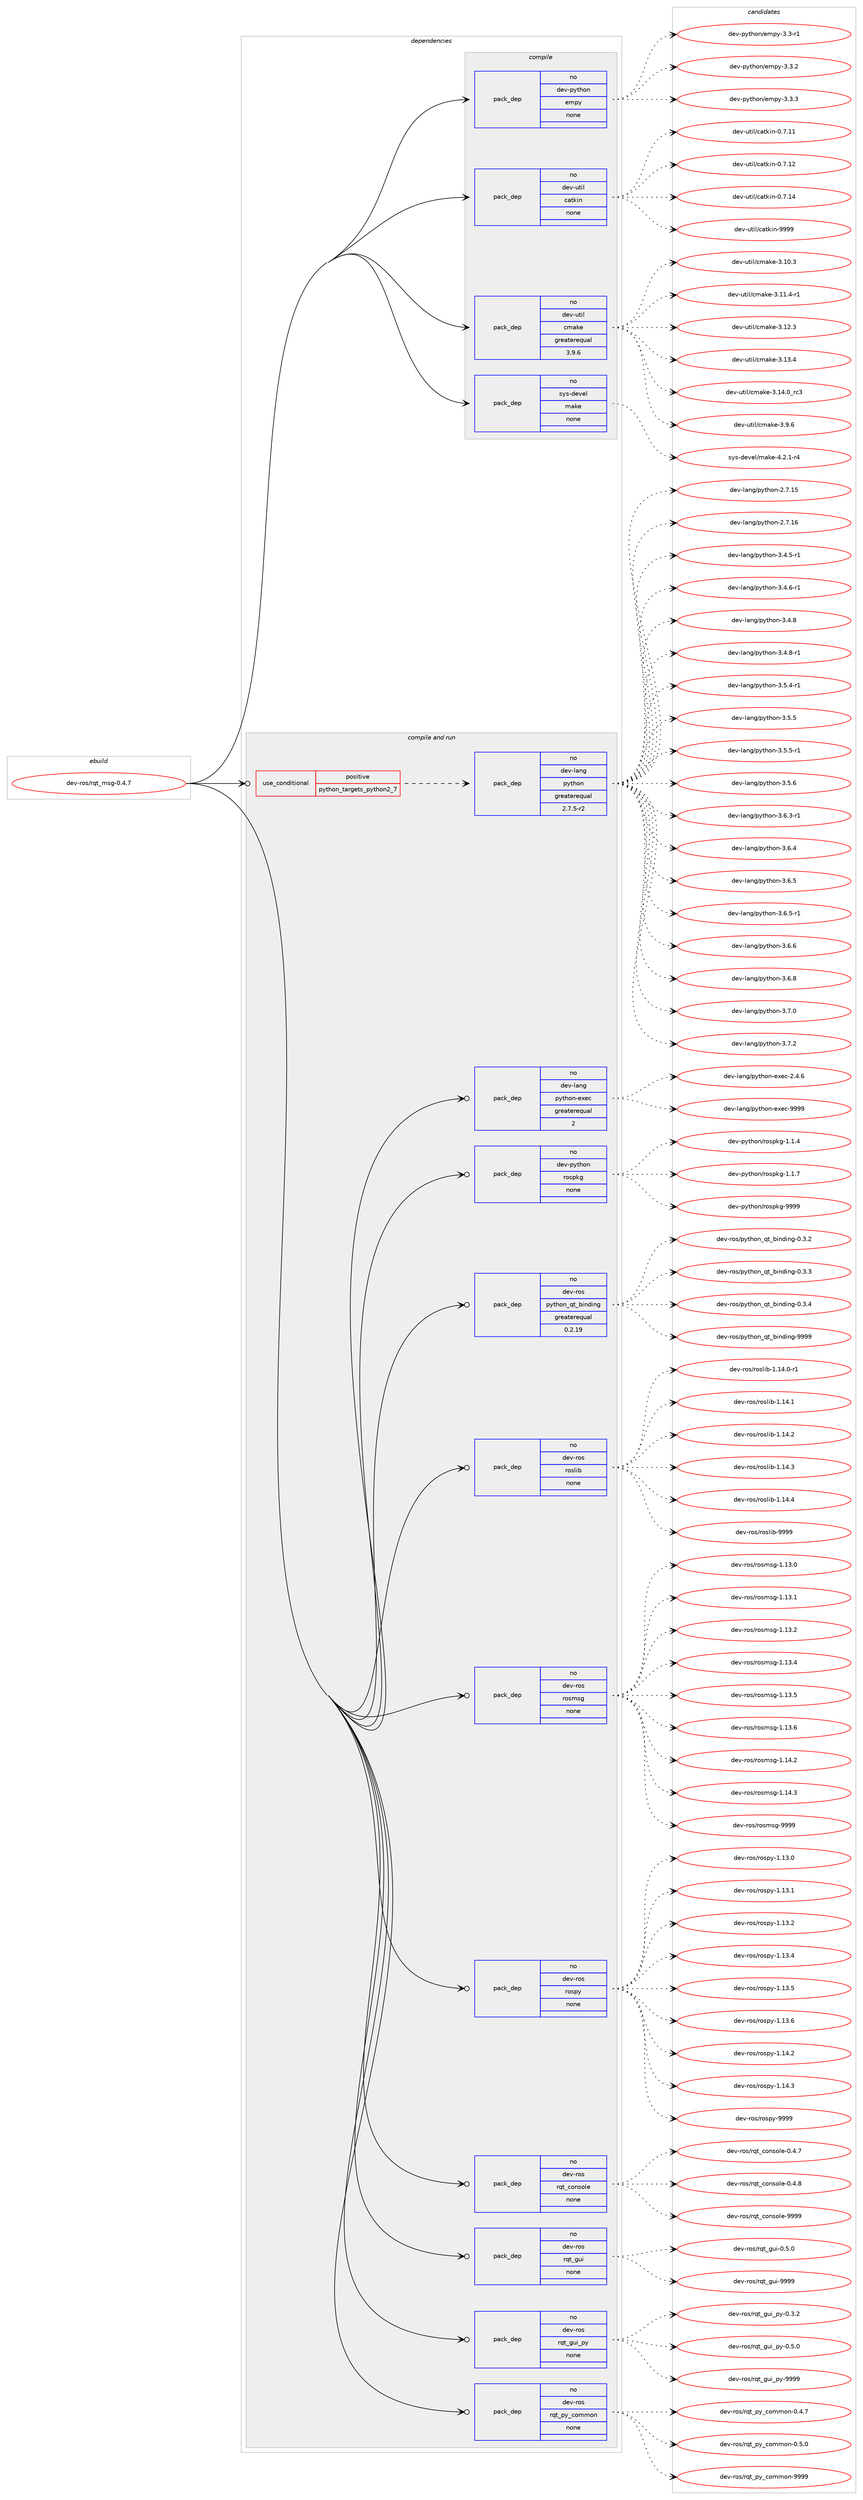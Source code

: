 digraph prolog {

# *************
# Graph options
# *************

newrank=true;
concentrate=true;
compound=true;
graph [rankdir=LR,fontname=Helvetica,fontsize=10,ranksep=1.5];#, ranksep=2.5, nodesep=0.2];
edge  [arrowhead=vee];
node  [fontname=Helvetica,fontsize=10];

# **********
# The ebuild
# **********

subgraph cluster_leftcol {
color=gray;
rank=same;
label=<<i>ebuild</i>>;
id [label="dev-ros/rqt_msg-0.4.7", color=red, width=4, href="../dev-ros/rqt_msg-0.4.7.svg"];
}

# ****************
# The dependencies
# ****************

subgraph cluster_midcol {
color=gray;
label=<<i>dependencies</i>>;
subgraph cluster_compile {
fillcolor="#eeeeee";
style=filled;
label=<<i>compile</i>>;
subgraph pack1055608 {
dependency1469509 [label=<<TABLE BORDER="0" CELLBORDER="1" CELLSPACING="0" CELLPADDING="4" WIDTH="220"><TR><TD ROWSPAN="6" CELLPADDING="30">pack_dep</TD></TR><TR><TD WIDTH="110">no</TD></TR><TR><TD>dev-python</TD></TR><TR><TD>empy</TD></TR><TR><TD>none</TD></TR><TR><TD></TD></TR></TABLE>>, shape=none, color=blue];
}
id:e -> dependency1469509:w [weight=20,style="solid",arrowhead="vee"];
subgraph pack1055609 {
dependency1469510 [label=<<TABLE BORDER="0" CELLBORDER="1" CELLSPACING="0" CELLPADDING="4" WIDTH="220"><TR><TD ROWSPAN="6" CELLPADDING="30">pack_dep</TD></TR><TR><TD WIDTH="110">no</TD></TR><TR><TD>dev-util</TD></TR><TR><TD>catkin</TD></TR><TR><TD>none</TD></TR><TR><TD></TD></TR></TABLE>>, shape=none, color=blue];
}
id:e -> dependency1469510:w [weight=20,style="solid",arrowhead="vee"];
subgraph pack1055610 {
dependency1469511 [label=<<TABLE BORDER="0" CELLBORDER="1" CELLSPACING="0" CELLPADDING="4" WIDTH="220"><TR><TD ROWSPAN="6" CELLPADDING="30">pack_dep</TD></TR><TR><TD WIDTH="110">no</TD></TR><TR><TD>dev-util</TD></TR><TR><TD>cmake</TD></TR><TR><TD>greaterequal</TD></TR><TR><TD>3.9.6</TD></TR></TABLE>>, shape=none, color=blue];
}
id:e -> dependency1469511:w [weight=20,style="solid",arrowhead="vee"];
subgraph pack1055611 {
dependency1469512 [label=<<TABLE BORDER="0" CELLBORDER="1" CELLSPACING="0" CELLPADDING="4" WIDTH="220"><TR><TD ROWSPAN="6" CELLPADDING="30">pack_dep</TD></TR><TR><TD WIDTH="110">no</TD></TR><TR><TD>sys-devel</TD></TR><TR><TD>make</TD></TR><TR><TD>none</TD></TR><TR><TD></TD></TR></TABLE>>, shape=none, color=blue];
}
id:e -> dependency1469512:w [weight=20,style="solid",arrowhead="vee"];
}
subgraph cluster_compileandrun {
fillcolor="#eeeeee";
style=filled;
label=<<i>compile and run</i>>;
subgraph cond390511 {
dependency1469513 [label=<<TABLE BORDER="0" CELLBORDER="1" CELLSPACING="0" CELLPADDING="4"><TR><TD ROWSPAN="3" CELLPADDING="10">use_conditional</TD></TR><TR><TD>positive</TD></TR><TR><TD>python_targets_python2_7</TD></TR></TABLE>>, shape=none, color=red];
subgraph pack1055612 {
dependency1469514 [label=<<TABLE BORDER="0" CELLBORDER="1" CELLSPACING="0" CELLPADDING="4" WIDTH="220"><TR><TD ROWSPAN="6" CELLPADDING="30">pack_dep</TD></TR><TR><TD WIDTH="110">no</TD></TR><TR><TD>dev-lang</TD></TR><TR><TD>python</TD></TR><TR><TD>greaterequal</TD></TR><TR><TD>2.7.5-r2</TD></TR></TABLE>>, shape=none, color=blue];
}
dependency1469513:e -> dependency1469514:w [weight=20,style="dashed",arrowhead="vee"];
}
id:e -> dependency1469513:w [weight=20,style="solid",arrowhead="odotvee"];
subgraph pack1055613 {
dependency1469515 [label=<<TABLE BORDER="0" CELLBORDER="1" CELLSPACING="0" CELLPADDING="4" WIDTH="220"><TR><TD ROWSPAN="6" CELLPADDING="30">pack_dep</TD></TR><TR><TD WIDTH="110">no</TD></TR><TR><TD>dev-lang</TD></TR><TR><TD>python-exec</TD></TR><TR><TD>greaterequal</TD></TR><TR><TD>2</TD></TR></TABLE>>, shape=none, color=blue];
}
id:e -> dependency1469515:w [weight=20,style="solid",arrowhead="odotvee"];
subgraph pack1055614 {
dependency1469516 [label=<<TABLE BORDER="0" CELLBORDER="1" CELLSPACING="0" CELLPADDING="4" WIDTH="220"><TR><TD ROWSPAN="6" CELLPADDING="30">pack_dep</TD></TR><TR><TD WIDTH="110">no</TD></TR><TR><TD>dev-python</TD></TR><TR><TD>rospkg</TD></TR><TR><TD>none</TD></TR><TR><TD></TD></TR></TABLE>>, shape=none, color=blue];
}
id:e -> dependency1469516:w [weight=20,style="solid",arrowhead="odotvee"];
subgraph pack1055615 {
dependency1469517 [label=<<TABLE BORDER="0" CELLBORDER="1" CELLSPACING="0" CELLPADDING="4" WIDTH="220"><TR><TD ROWSPAN="6" CELLPADDING="30">pack_dep</TD></TR><TR><TD WIDTH="110">no</TD></TR><TR><TD>dev-ros</TD></TR><TR><TD>python_qt_binding</TD></TR><TR><TD>greaterequal</TD></TR><TR><TD>0.2.19</TD></TR></TABLE>>, shape=none, color=blue];
}
id:e -> dependency1469517:w [weight=20,style="solid",arrowhead="odotvee"];
subgraph pack1055616 {
dependency1469518 [label=<<TABLE BORDER="0" CELLBORDER="1" CELLSPACING="0" CELLPADDING="4" WIDTH="220"><TR><TD ROWSPAN="6" CELLPADDING="30">pack_dep</TD></TR><TR><TD WIDTH="110">no</TD></TR><TR><TD>dev-ros</TD></TR><TR><TD>roslib</TD></TR><TR><TD>none</TD></TR><TR><TD></TD></TR></TABLE>>, shape=none, color=blue];
}
id:e -> dependency1469518:w [weight=20,style="solid",arrowhead="odotvee"];
subgraph pack1055617 {
dependency1469519 [label=<<TABLE BORDER="0" CELLBORDER="1" CELLSPACING="0" CELLPADDING="4" WIDTH="220"><TR><TD ROWSPAN="6" CELLPADDING="30">pack_dep</TD></TR><TR><TD WIDTH="110">no</TD></TR><TR><TD>dev-ros</TD></TR><TR><TD>rosmsg</TD></TR><TR><TD>none</TD></TR><TR><TD></TD></TR></TABLE>>, shape=none, color=blue];
}
id:e -> dependency1469519:w [weight=20,style="solid",arrowhead="odotvee"];
subgraph pack1055618 {
dependency1469520 [label=<<TABLE BORDER="0" CELLBORDER="1" CELLSPACING="0" CELLPADDING="4" WIDTH="220"><TR><TD ROWSPAN="6" CELLPADDING="30">pack_dep</TD></TR><TR><TD WIDTH="110">no</TD></TR><TR><TD>dev-ros</TD></TR><TR><TD>rospy</TD></TR><TR><TD>none</TD></TR><TR><TD></TD></TR></TABLE>>, shape=none, color=blue];
}
id:e -> dependency1469520:w [weight=20,style="solid",arrowhead="odotvee"];
subgraph pack1055619 {
dependency1469521 [label=<<TABLE BORDER="0" CELLBORDER="1" CELLSPACING="0" CELLPADDING="4" WIDTH="220"><TR><TD ROWSPAN="6" CELLPADDING="30">pack_dep</TD></TR><TR><TD WIDTH="110">no</TD></TR><TR><TD>dev-ros</TD></TR><TR><TD>rqt_console</TD></TR><TR><TD>none</TD></TR><TR><TD></TD></TR></TABLE>>, shape=none, color=blue];
}
id:e -> dependency1469521:w [weight=20,style="solid",arrowhead="odotvee"];
subgraph pack1055620 {
dependency1469522 [label=<<TABLE BORDER="0" CELLBORDER="1" CELLSPACING="0" CELLPADDING="4" WIDTH="220"><TR><TD ROWSPAN="6" CELLPADDING="30">pack_dep</TD></TR><TR><TD WIDTH="110">no</TD></TR><TR><TD>dev-ros</TD></TR><TR><TD>rqt_gui</TD></TR><TR><TD>none</TD></TR><TR><TD></TD></TR></TABLE>>, shape=none, color=blue];
}
id:e -> dependency1469522:w [weight=20,style="solid",arrowhead="odotvee"];
subgraph pack1055621 {
dependency1469523 [label=<<TABLE BORDER="0" CELLBORDER="1" CELLSPACING="0" CELLPADDING="4" WIDTH="220"><TR><TD ROWSPAN="6" CELLPADDING="30">pack_dep</TD></TR><TR><TD WIDTH="110">no</TD></TR><TR><TD>dev-ros</TD></TR><TR><TD>rqt_gui_py</TD></TR><TR><TD>none</TD></TR><TR><TD></TD></TR></TABLE>>, shape=none, color=blue];
}
id:e -> dependency1469523:w [weight=20,style="solid",arrowhead="odotvee"];
subgraph pack1055622 {
dependency1469524 [label=<<TABLE BORDER="0" CELLBORDER="1" CELLSPACING="0" CELLPADDING="4" WIDTH="220"><TR><TD ROWSPAN="6" CELLPADDING="30">pack_dep</TD></TR><TR><TD WIDTH="110">no</TD></TR><TR><TD>dev-ros</TD></TR><TR><TD>rqt_py_common</TD></TR><TR><TD>none</TD></TR><TR><TD></TD></TR></TABLE>>, shape=none, color=blue];
}
id:e -> dependency1469524:w [weight=20,style="solid",arrowhead="odotvee"];
}
subgraph cluster_run {
fillcolor="#eeeeee";
style=filled;
label=<<i>run</i>>;
}
}

# **************
# The candidates
# **************

subgraph cluster_choices {
rank=same;
color=gray;
label=<<i>candidates</i>>;

subgraph choice1055608 {
color=black;
nodesep=1;
choice1001011184511212111610411111047101109112121455146514511449 [label="dev-python/empy-3.3-r1", color=red, width=4,href="../dev-python/empy-3.3-r1.svg"];
choice1001011184511212111610411111047101109112121455146514650 [label="dev-python/empy-3.3.2", color=red, width=4,href="../dev-python/empy-3.3.2.svg"];
choice1001011184511212111610411111047101109112121455146514651 [label="dev-python/empy-3.3.3", color=red, width=4,href="../dev-python/empy-3.3.3.svg"];
dependency1469509:e -> choice1001011184511212111610411111047101109112121455146514511449:w [style=dotted,weight="100"];
dependency1469509:e -> choice1001011184511212111610411111047101109112121455146514650:w [style=dotted,weight="100"];
dependency1469509:e -> choice1001011184511212111610411111047101109112121455146514651:w [style=dotted,weight="100"];
}
subgraph choice1055609 {
color=black;
nodesep=1;
choice1001011184511711610510847999711610710511045484655464949 [label="dev-util/catkin-0.7.11", color=red, width=4,href="../dev-util/catkin-0.7.11.svg"];
choice1001011184511711610510847999711610710511045484655464950 [label="dev-util/catkin-0.7.12", color=red, width=4,href="../dev-util/catkin-0.7.12.svg"];
choice1001011184511711610510847999711610710511045484655464952 [label="dev-util/catkin-0.7.14", color=red, width=4,href="../dev-util/catkin-0.7.14.svg"];
choice100101118451171161051084799971161071051104557575757 [label="dev-util/catkin-9999", color=red, width=4,href="../dev-util/catkin-9999.svg"];
dependency1469510:e -> choice1001011184511711610510847999711610710511045484655464949:w [style=dotted,weight="100"];
dependency1469510:e -> choice1001011184511711610510847999711610710511045484655464950:w [style=dotted,weight="100"];
dependency1469510:e -> choice1001011184511711610510847999711610710511045484655464952:w [style=dotted,weight="100"];
dependency1469510:e -> choice100101118451171161051084799971161071051104557575757:w [style=dotted,weight="100"];
}
subgraph choice1055610 {
color=black;
nodesep=1;
choice1001011184511711610510847991099710710145514649484651 [label="dev-util/cmake-3.10.3", color=red, width=4,href="../dev-util/cmake-3.10.3.svg"];
choice10010111845117116105108479910997107101455146494946524511449 [label="dev-util/cmake-3.11.4-r1", color=red, width=4,href="../dev-util/cmake-3.11.4-r1.svg"];
choice1001011184511711610510847991099710710145514649504651 [label="dev-util/cmake-3.12.3", color=red, width=4,href="../dev-util/cmake-3.12.3.svg"];
choice1001011184511711610510847991099710710145514649514652 [label="dev-util/cmake-3.13.4", color=red, width=4,href="../dev-util/cmake-3.13.4.svg"];
choice1001011184511711610510847991099710710145514649524648951149951 [label="dev-util/cmake-3.14.0_rc3", color=red, width=4,href="../dev-util/cmake-3.14.0_rc3.svg"];
choice10010111845117116105108479910997107101455146574654 [label="dev-util/cmake-3.9.6", color=red, width=4,href="../dev-util/cmake-3.9.6.svg"];
dependency1469511:e -> choice1001011184511711610510847991099710710145514649484651:w [style=dotted,weight="100"];
dependency1469511:e -> choice10010111845117116105108479910997107101455146494946524511449:w [style=dotted,weight="100"];
dependency1469511:e -> choice1001011184511711610510847991099710710145514649504651:w [style=dotted,weight="100"];
dependency1469511:e -> choice1001011184511711610510847991099710710145514649514652:w [style=dotted,weight="100"];
dependency1469511:e -> choice1001011184511711610510847991099710710145514649524648951149951:w [style=dotted,weight="100"];
dependency1469511:e -> choice10010111845117116105108479910997107101455146574654:w [style=dotted,weight="100"];
}
subgraph choice1055611 {
color=black;
nodesep=1;
choice1151211154510010111810110847109971071014552465046494511452 [label="sys-devel/make-4.2.1-r4", color=red, width=4,href="../sys-devel/make-4.2.1-r4.svg"];
dependency1469512:e -> choice1151211154510010111810110847109971071014552465046494511452:w [style=dotted,weight="100"];
}
subgraph choice1055612 {
color=black;
nodesep=1;
choice10010111845108971101034711212111610411111045504655464953 [label="dev-lang/python-2.7.15", color=red, width=4,href="../dev-lang/python-2.7.15.svg"];
choice10010111845108971101034711212111610411111045504655464954 [label="dev-lang/python-2.7.16", color=red, width=4,href="../dev-lang/python-2.7.16.svg"];
choice1001011184510897110103471121211161041111104551465246534511449 [label="dev-lang/python-3.4.5-r1", color=red, width=4,href="../dev-lang/python-3.4.5-r1.svg"];
choice1001011184510897110103471121211161041111104551465246544511449 [label="dev-lang/python-3.4.6-r1", color=red, width=4,href="../dev-lang/python-3.4.6-r1.svg"];
choice100101118451089711010347112121116104111110455146524656 [label="dev-lang/python-3.4.8", color=red, width=4,href="../dev-lang/python-3.4.8.svg"];
choice1001011184510897110103471121211161041111104551465246564511449 [label="dev-lang/python-3.4.8-r1", color=red, width=4,href="../dev-lang/python-3.4.8-r1.svg"];
choice1001011184510897110103471121211161041111104551465346524511449 [label="dev-lang/python-3.5.4-r1", color=red, width=4,href="../dev-lang/python-3.5.4-r1.svg"];
choice100101118451089711010347112121116104111110455146534653 [label="dev-lang/python-3.5.5", color=red, width=4,href="../dev-lang/python-3.5.5.svg"];
choice1001011184510897110103471121211161041111104551465346534511449 [label="dev-lang/python-3.5.5-r1", color=red, width=4,href="../dev-lang/python-3.5.5-r1.svg"];
choice100101118451089711010347112121116104111110455146534654 [label="dev-lang/python-3.5.6", color=red, width=4,href="../dev-lang/python-3.5.6.svg"];
choice1001011184510897110103471121211161041111104551465446514511449 [label="dev-lang/python-3.6.3-r1", color=red, width=4,href="../dev-lang/python-3.6.3-r1.svg"];
choice100101118451089711010347112121116104111110455146544652 [label="dev-lang/python-3.6.4", color=red, width=4,href="../dev-lang/python-3.6.4.svg"];
choice100101118451089711010347112121116104111110455146544653 [label="dev-lang/python-3.6.5", color=red, width=4,href="../dev-lang/python-3.6.5.svg"];
choice1001011184510897110103471121211161041111104551465446534511449 [label="dev-lang/python-3.6.5-r1", color=red, width=4,href="../dev-lang/python-3.6.5-r1.svg"];
choice100101118451089711010347112121116104111110455146544654 [label="dev-lang/python-3.6.6", color=red, width=4,href="../dev-lang/python-3.6.6.svg"];
choice100101118451089711010347112121116104111110455146544656 [label="dev-lang/python-3.6.8", color=red, width=4,href="../dev-lang/python-3.6.8.svg"];
choice100101118451089711010347112121116104111110455146554648 [label="dev-lang/python-3.7.0", color=red, width=4,href="../dev-lang/python-3.7.0.svg"];
choice100101118451089711010347112121116104111110455146554650 [label="dev-lang/python-3.7.2", color=red, width=4,href="../dev-lang/python-3.7.2.svg"];
dependency1469514:e -> choice10010111845108971101034711212111610411111045504655464953:w [style=dotted,weight="100"];
dependency1469514:e -> choice10010111845108971101034711212111610411111045504655464954:w [style=dotted,weight="100"];
dependency1469514:e -> choice1001011184510897110103471121211161041111104551465246534511449:w [style=dotted,weight="100"];
dependency1469514:e -> choice1001011184510897110103471121211161041111104551465246544511449:w [style=dotted,weight="100"];
dependency1469514:e -> choice100101118451089711010347112121116104111110455146524656:w [style=dotted,weight="100"];
dependency1469514:e -> choice1001011184510897110103471121211161041111104551465246564511449:w [style=dotted,weight="100"];
dependency1469514:e -> choice1001011184510897110103471121211161041111104551465346524511449:w [style=dotted,weight="100"];
dependency1469514:e -> choice100101118451089711010347112121116104111110455146534653:w [style=dotted,weight="100"];
dependency1469514:e -> choice1001011184510897110103471121211161041111104551465346534511449:w [style=dotted,weight="100"];
dependency1469514:e -> choice100101118451089711010347112121116104111110455146534654:w [style=dotted,weight="100"];
dependency1469514:e -> choice1001011184510897110103471121211161041111104551465446514511449:w [style=dotted,weight="100"];
dependency1469514:e -> choice100101118451089711010347112121116104111110455146544652:w [style=dotted,weight="100"];
dependency1469514:e -> choice100101118451089711010347112121116104111110455146544653:w [style=dotted,weight="100"];
dependency1469514:e -> choice1001011184510897110103471121211161041111104551465446534511449:w [style=dotted,weight="100"];
dependency1469514:e -> choice100101118451089711010347112121116104111110455146544654:w [style=dotted,weight="100"];
dependency1469514:e -> choice100101118451089711010347112121116104111110455146544656:w [style=dotted,weight="100"];
dependency1469514:e -> choice100101118451089711010347112121116104111110455146554648:w [style=dotted,weight="100"];
dependency1469514:e -> choice100101118451089711010347112121116104111110455146554650:w [style=dotted,weight="100"];
}
subgraph choice1055613 {
color=black;
nodesep=1;
choice1001011184510897110103471121211161041111104510112010199455046524654 [label="dev-lang/python-exec-2.4.6", color=red, width=4,href="../dev-lang/python-exec-2.4.6.svg"];
choice10010111845108971101034711212111610411111045101120101994557575757 [label="dev-lang/python-exec-9999", color=red, width=4,href="../dev-lang/python-exec-9999.svg"];
dependency1469515:e -> choice1001011184510897110103471121211161041111104510112010199455046524654:w [style=dotted,weight="100"];
dependency1469515:e -> choice10010111845108971101034711212111610411111045101120101994557575757:w [style=dotted,weight="100"];
}
subgraph choice1055614 {
color=black;
nodesep=1;
choice1001011184511212111610411111047114111115112107103454946494652 [label="dev-python/rospkg-1.1.4", color=red, width=4,href="../dev-python/rospkg-1.1.4.svg"];
choice1001011184511212111610411111047114111115112107103454946494655 [label="dev-python/rospkg-1.1.7", color=red, width=4,href="../dev-python/rospkg-1.1.7.svg"];
choice10010111845112121116104111110471141111151121071034557575757 [label="dev-python/rospkg-9999", color=red, width=4,href="../dev-python/rospkg-9999.svg"];
dependency1469516:e -> choice1001011184511212111610411111047114111115112107103454946494652:w [style=dotted,weight="100"];
dependency1469516:e -> choice1001011184511212111610411111047114111115112107103454946494655:w [style=dotted,weight="100"];
dependency1469516:e -> choice10010111845112121116104111110471141111151121071034557575757:w [style=dotted,weight="100"];
}
subgraph choice1055615 {
color=black;
nodesep=1;
choice1001011184511411111547112121116104111110951131169598105110100105110103454846514650 [label="dev-ros/python_qt_binding-0.3.2", color=red, width=4,href="../dev-ros/python_qt_binding-0.3.2.svg"];
choice1001011184511411111547112121116104111110951131169598105110100105110103454846514651 [label="dev-ros/python_qt_binding-0.3.3", color=red, width=4,href="../dev-ros/python_qt_binding-0.3.3.svg"];
choice1001011184511411111547112121116104111110951131169598105110100105110103454846514652 [label="dev-ros/python_qt_binding-0.3.4", color=red, width=4,href="../dev-ros/python_qt_binding-0.3.4.svg"];
choice10010111845114111115471121211161041111109511311695981051101001051101034557575757 [label="dev-ros/python_qt_binding-9999", color=red, width=4,href="../dev-ros/python_qt_binding-9999.svg"];
dependency1469517:e -> choice1001011184511411111547112121116104111110951131169598105110100105110103454846514650:w [style=dotted,weight="100"];
dependency1469517:e -> choice1001011184511411111547112121116104111110951131169598105110100105110103454846514651:w [style=dotted,weight="100"];
dependency1469517:e -> choice1001011184511411111547112121116104111110951131169598105110100105110103454846514652:w [style=dotted,weight="100"];
dependency1469517:e -> choice10010111845114111115471121211161041111109511311695981051101001051101034557575757:w [style=dotted,weight="100"];
}
subgraph choice1055616 {
color=black;
nodesep=1;
choice100101118451141111154711411111510810598454946495246484511449 [label="dev-ros/roslib-1.14.0-r1", color=red, width=4,href="../dev-ros/roslib-1.14.0-r1.svg"];
choice10010111845114111115471141111151081059845494649524649 [label="dev-ros/roslib-1.14.1", color=red, width=4,href="../dev-ros/roslib-1.14.1.svg"];
choice10010111845114111115471141111151081059845494649524650 [label="dev-ros/roslib-1.14.2", color=red, width=4,href="../dev-ros/roslib-1.14.2.svg"];
choice10010111845114111115471141111151081059845494649524651 [label="dev-ros/roslib-1.14.3", color=red, width=4,href="../dev-ros/roslib-1.14.3.svg"];
choice10010111845114111115471141111151081059845494649524652 [label="dev-ros/roslib-1.14.4", color=red, width=4,href="../dev-ros/roslib-1.14.4.svg"];
choice1001011184511411111547114111115108105984557575757 [label="dev-ros/roslib-9999", color=red, width=4,href="../dev-ros/roslib-9999.svg"];
dependency1469518:e -> choice100101118451141111154711411111510810598454946495246484511449:w [style=dotted,weight="100"];
dependency1469518:e -> choice10010111845114111115471141111151081059845494649524649:w [style=dotted,weight="100"];
dependency1469518:e -> choice10010111845114111115471141111151081059845494649524650:w [style=dotted,weight="100"];
dependency1469518:e -> choice10010111845114111115471141111151081059845494649524651:w [style=dotted,weight="100"];
dependency1469518:e -> choice10010111845114111115471141111151081059845494649524652:w [style=dotted,weight="100"];
dependency1469518:e -> choice1001011184511411111547114111115108105984557575757:w [style=dotted,weight="100"];
}
subgraph choice1055617 {
color=black;
nodesep=1;
choice100101118451141111154711411111510911510345494649514648 [label="dev-ros/rosmsg-1.13.0", color=red, width=4,href="../dev-ros/rosmsg-1.13.0.svg"];
choice100101118451141111154711411111510911510345494649514649 [label="dev-ros/rosmsg-1.13.1", color=red, width=4,href="../dev-ros/rosmsg-1.13.1.svg"];
choice100101118451141111154711411111510911510345494649514650 [label="dev-ros/rosmsg-1.13.2", color=red, width=4,href="../dev-ros/rosmsg-1.13.2.svg"];
choice100101118451141111154711411111510911510345494649514652 [label="dev-ros/rosmsg-1.13.4", color=red, width=4,href="../dev-ros/rosmsg-1.13.4.svg"];
choice100101118451141111154711411111510911510345494649514653 [label="dev-ros/rosmsg-1.13.5", color=red, width=4,href="../dev-ros/rosmsg-1.13.5.svg"];
choice100101118451141111154711411111510911510345494649514654 [label="dev-ros/rosmsg-1.13.6", color=red, width=4,href="../dev-ros/rosmsg-1.13.6.svg"];
choice100101118451141111154711411111510911510345494649524650 [label="dev-ros/rosmsg-1.14.2", color=red, width=4,href="../dev-ros/rosmsg-1.14.2.svg"];
choice100101118451141111154711411111510911510345494649524651 [label="dev-ros/rosmsg-1.14.3", color=red, width=4,href="../dev-ros/rosmsg-1.14.3.svg"];
choice10010111845114111115471141111151091151034557575757 [label="dev-ros/rosmsg-9999", color=red, width=4,href="../dev-ros/rosmsg-9999.svg"];
dependency1469519:e -> choice100101118451141111154711411111510911510345494649514648:w [style=dotted,weight="100"];
dependency1469519:e -> choice100101118451141111154711411111510911510345494649514649:w [style=dotted,weight="100"];
dependency1469519:e -> choice100101118451141111154711411111510911510345494649514650:w [style=dotted,weight="100"];
dependency1469519:e -> choice100101118451141111154711411111510911510345494649514652:w [style=dotted,weight="100"];
dependency1469519:e -> choice100101118451141111154711411111510911510345494649514653:w [style=dotted,weight="100"];
dependency1469519:e -> choice100101118451141111154711411111510911510345494649514654:w [style=dotted,weight="100"];
dependency1469519:e -> choice100101118451141111154711411111510911510345494649524650:w [style=dotted,weight="100"];
dependency1469519:e -> choice100101118451141111154711411111510911510345494649524651:w [style=dotted,weight="100"];
dependency1469519:e -> choice10010111845114111115471141111151091151034557575757:w [style=dotted,weight="100"];
}
subgraph choice1055618 {
color=black;
nodesep=1;
choice100101118451141111154711411111511212145494649514648 [label="dev-ros/rospy-1.13.0", color=red, width=4,href="../dev-ros/rospy-1.13.0.svg"];
choice100101118451141111154711411111511212145494649514649 [label="dev-ros/rospy-1.13.1", color=red, width=4,href="../dev-ros/rospy-1.13.1.svg"];
choice100101118451141111154711411111511212145494649514650 [label="dev-ros/rospy-1.13.2", color=red, width=4,href="../dev-ros/rospy-1.13.2.svg"];
choice100101118451141111154711411111511212145494649514652 [label="dev-ros/rospy-1.13.4", color=red, width=4,href="../dev-ros/rospy-1.13.4.svg"];
choice100101118451141111154711411111511212145494649514653 [label="dev-ros/rospy-1.13.5", color=red, width=4,href="../dev-ros/rospy-1.13.5.svg"];
choice100101118451141111154711411111511212145494649514654 [label="dev-ros/rospy-1.13.6", color=red, width=4,href="../dev-ros/rospy-1.13.6.svg"];
choice100101118451141111154711411111511212145494649524650 [label="dev-ros/rospy-1.14.2", color=red, width=4,href="../dev-ros/rospy-1.14.2.svg"];
choice100101118451141111154711411111511212145494649524651 [label="dev-ros/rospy-1.14.3", color=red, width=4,href="../dev-ros/rospy-1.14.3.svg"];
choice10010111845114111115471141111151121214557575757 [label="dev-ros/rospy-9999", color=red, width=4,href="../dev-ros/rospy-9999.svg"];
dependency1469520:e -> choice100101118451141111154711411111511212145494649514648:w [style=dotted,weight="100"];
dependency1469520:e -> choice100101118451141111154711411111511212145494649514649:w [style=dotted,weight="100"];
dependency1469520:e -> choice100101118451141111154711411111511212145494649514650:w [style=dotted,weight="100"];
dependency1469520:e -> choice100101118451141111154711411111511212145494649514652:w [style=dotted,weight="100"];
dependency1469520:e -> choice100101118451141111154711411111511212145494649514653:w [style=dotted,weight="100"];
dependency1469520:e -> choice100101118451141111154711411111511212145494649514654:w [style=dotted,weight="100"];
dependency1469520:e -> choice100101118451141111154711411111511212145494649524650:w [style=dotted,weight="100"];
dependency1469520:e -> choice100101118451141111154711411111511212145494649524651:w [style=dotted,weight="100"];
dependency1469520:e -> choice10010111845114111115471141111151121214557575757:w [style=dotted,weight="100"];
}
subgraph choice1055619 {
color=black;
nodesep=1;
choice10010111845114111115471141131169599111110115111108101454846524655 [label="dev-ros/rqt_console-0.4.7", color=red, width=4,href="../dev-ros/rqt_console-0.4.7.svg"];
choice10010111845114111115471141131169599111110115111108101454846524656 [label="dev-ros/rqt_console-0.4.8", color=red, width=4,href="../dev-ros/rqt_console-0.4.8.svg"];
choice100101118451141111154711411311695991111101151111081014557575757 [label="dev-ros/rqt_console-9999", color=red, width=4,href="../dev-ros/rqt_console-9999.svg"];
dependency1469521:e -> choice10010111845114111115471141131169599111110115111108101454846524655:w [style=dotted,weight="100"];
dependency1469521:e -> choice10010111845114111115471141131169599111110115111108101454846524656:w [style=dotted,weight="100"];
dependency1469521:e -> choice100101118451141111154711411311695991111101151111081014557575757:w [style=dotted,weight="100"];
}
subgraph choice1055620 {
color=black;
nodesep=1;
choice100101118451141111154711411311695103117105454846534648 [label="dev-ros/rqt_gui-0.5.0", color=red, width=4,href="../dev-ros/rqt_gui-0.5.0.svg"];
choice1001011184511411111547114113116951031171054557575757 [label="dev-ros/rqt_gui-9999", color=red, width=4,href="../dev-ros/rqt_gui-9999.svg"];
dependency1469522:e -> choice100101118451141111154711411311695103117105454846534648:w [style=dotted,weight="100"];
dependency1469522:e -> choice1001011184511411111547114113116951031171054557575757:w [style=dotted,weight="100"];
}
subgraph choice1055621 {
color=black;
nodesep=1;
choice10010111845114111115471141131169510311710595112121454846514650 [label="dev-ros/rqt_gui_py-0.3.2", color=red, width=4,href="../dev-ros/rqt_gui_py-0.3.2.svg"];
choice10010111845114111115471141131169510311710595112121454846534648 [label="dev-ros/rqt_gui_py-0.5.0", color=red, width=4,href="../dev-ros/rqt_gui_py-0.5.0.svg"];
choice100101118451141111154711411311695103117105951121214557575757 [label="dev-ros/rqt_gui_py-9999", color=red, width=4,href="../dev-ros/rqt_gui_py-9999.svg"];
dependency1469523:e -> choice10010111845114111115471141131169510311710595112121454846514650:w [style=dotted,weight="100"];
dependency1469523:e -> choice10010111845114111115471141131169510311710595112121454846534648:w [style=dotted,weight="100"];
dependency1469523:e -> choice100101118451141111154711411311695103117105951121214557575757:w [style=dotted,weight="100"];
}
subgraph choice1055622 {
color=black;
nodesep=1;
choice1001011184511411111547114113116951121219599111109109111110454846524655 [label="dev-ros/rqt_py_common-0.4.7", color=red, width=4,href="../dev-ros/rqt_py_common-0.4.7.svg"];
choice1001011184511411111547114113116951121219599111109109111110454846534648 [label="dev-ros/rqt_py_common-0.5.0", color=red, width=4,href="../dev-ros/rqt_py_common-0.5.0.svg"];
choice10010111845114111115471141131169511212195991111091091111104557575757 [label="dev-ros/rqt_py_common-9999", color=red, width=4,href="../dev-ros/rqt_py_common-9999.svg"];
dependency1469524:e -> choice1001011184511411111547114113116951121219599111109109111110454846524655:w [style=dotted,weight="100"];
dependency1469524:e -> choice1001011184511411111547114113116951121219599111109109111110454846534648:w [style=dotted,weight="100"];
dependency1469524:e -> choice10010111845114111115471141131169511212195991111091091111104557575757:w [style=dotted,weight="100"];
}
}

}
